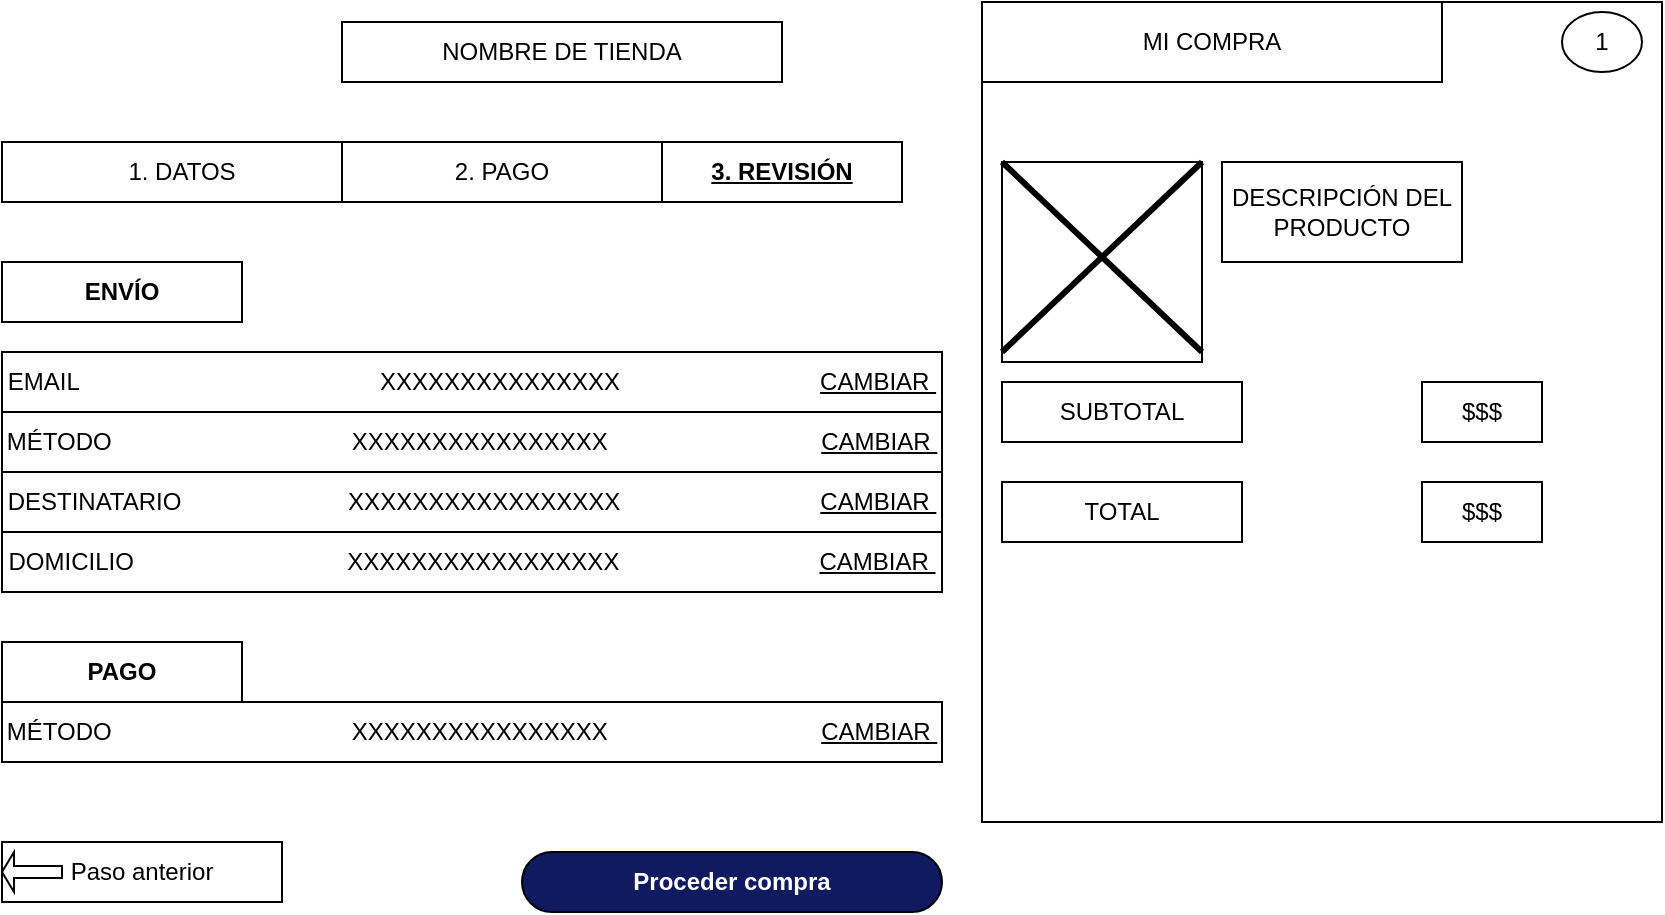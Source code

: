<mxfile version="20.0.1" type="github"><diagram id="x9voMvtJKl3OqSgjmAjE" name="Page-1"><mxGraphModel dx="1108" dy="425" grid="1" gridSize="10" guides="1" tooltips="1" connect="1" arrows="1" fold="1" page="1" pageScale="1" pageWidth="827" pageHeight="1169" math="0" shadow="0"><root><mxCell id="0"/><mxCell id="1" parent="0"/><mxCell id="GWJsUw1KqJ6-vFNVZt81-1" value="NOMBRE DE TIENDA" style="rounded=0;whiteSpace=wrap;html=1;" parent="1" vertex="1"><mxGeometry x="170" y="10" width="220" height="30" as="geometry"/></mxCell><mxCell id="GWJsUw1KqJ6-vFNVZt81-2" value="&lt;span style=&quot;color: rgba(0, 0, 0, 0); font-family: monospace; font-size: 0px; text-align: start;&quot;&gt;%3CmxGraphModel%3E%3Croot%3E%3CmxCell%20id%3D%220%22%2F%3E%3CmxCell%20id%3D%221%22%20parent%3D%220%22%2F%3E%3CmxCell%20id%3D%222%22%20value%3D%221.%20DATOS%22%20style%3D%22rounded%3D0%3BwhiteSpace%3Dwrap%3Bhtml%3D1%3B%22%20vertex%3D%221%22%20parent%3D%221%22%3E%3CmxGeometry%20y%3D%2270%22%20width%3D%2290%22%20height%3D%2230%22%20as%3D%22geometry%22%2F%3E%3C%2FmxCell%3E%3C%2Froot%3E%3C%2FmxGraphModel%3E&lt;/span&gt;" style="rounded=0;whiteSpace=wrap;html=1;" parent="1" vertex="1"><mxGeometry y="70" width="450" height="30" as="geometry"/></mxCell><mxCell id="GWJsUw1KqJ6-vFNVZt81-3" value="" style="rounded=0;whiteSpace=wrap;html=1;" parent="1" vertex="1"><mxGeometry x="490" width="340" height="410" as="geometry"/></mxCell><mxCell id="GWJsUw1KqJ6-vFNVZt81-4" value="MI COMPRA" style="rounded=0;whiteSpace=wrap;html=1;" parent="1" vertex="1"><mxGeometry x="490" width="230" height="40" as="geometry"/></mxCell><mxCell id="GWJsUw1KqJ6-vFNVZt81-5" value="1" style="ellipse;whiteSpace=wrap;html=1;" parent="1" vertex="1"><mxGeometry x="780" y="5" width="40" height="30" as="geometry"/></mxCell><mxCell id="GWJsUw1KqJ6-vFNVZt81-6" value="" style="whiteSpace=wrap;html=1;aspect=fixed;" parent="1" vertex="1"><mxGeometry x="500" y="80" width="100" height="100" as="geometry"/></mxCell><mxCell id="GWJsUw1KqJ6-vFNVZt81-7" value="" style="shape=umlDestroy;whiteSpace=wrap;html=1;strokeWidth=3;" parent="1" vertex="1"><mxGeometry x="500" y="80" width="100" height="95" as="geometry"/></mxCell><mxCell id="GWJsUw1KqJ6-vFNVZt81-8" value="1. DATOS" style="rounded=0;whiteSpace=wrap;html=1;" parent="1" vertex="1"><mxGeometry y="70" width="180" height="30" as="geometry"/></mxCell><mxCell id="GWJsUw1KqJ6-vFNVZt81-9" value="2. PAGO" style="rounded=0;whiteSpace=wrap;html=1;" parent="1" vertex="1"><mxGeometry x="170" y="70" width="160" height="30" as="geometry"/></mxCell><mxCell id="GWJsUw1KqJ6-vFNVZt81-10" value="&lt;u&gt;&lt;b&gt;3. REVISIÓN&lt;/b&gt;&lt;/u&gt;" style="rounded=0;whiteSpace=wrap;html=1;" parent="1" vertex="1"><mxGeometry x="330" y="70" width="120" height="30" as="geometry"/></mxCell><mxCell id="GWJsUw1KqJ6-vFNVZt81-11" value="DESCRIPCIÓN DEL PRODUCTO" style="rounded=0;whiteSpace=wrap;html=1;" parent="1" vertex="1"><mxGeometry x="610" y="80" width="120" height="50" as="geometry"/></mxCell><mxCell id="GWJsUw1KqJ6-vFNVZt81-12" value="SUBTOTAL" style="rounded=0;whiteSpace=wrap;html=1;" parent="1" vertex="1"><mxGeometry x="500" y="190" width="120" height="30" as="geometry"/></mxCell><mxCell id="GWJsUw1KqJ6-vFNVZt81-13" value="TOTAL" style="rounded=0;whiteSpace=wrap;html=1;" parent="1" vertex="1"><mxGeometry x="500" y="240" width="120" height="30" as="geometry"/></mxCell><mxCell id="GWJsUw1KqJ6-vFNVZt81-14" value="$$$" style="rounded=0;whiteSpace=wrap;html=1;" parent="1" vertex="1"><mxGeometry x="710" y="190" width="60" height="30" as="geometry"/></mxCell><mxCell id="GWJsUw1KqJ6-vFNVZt81-15" value="$$$" style="rounded=0;whiteSpace=wrap;html=1;" parent="1" vertex="1"><mxGeometry x="710" y="240" width="60" height="30" as="geometry"/></mxCell><mxCell id="GWJsUw1KqJ6-vFNVZt81-16" value="&lt;b&gt;ENVÍO&lt;/b&gt;" style="rounded=0;whiteSpace=wrap;html=1;" parent="1" vertex="1"><mxGeometry y="130" width="120" height="30" as="geometry"/></mxCell><mxCell id="GWJsUw1KqJ6-vFNVZt81-18" value="&#10;&lt;span style=&quot;color: rgb(0, 0, 0); font-family: Helvetica; font-size: 12px; font-style: normal; font-variant-ligatures: normal; font-variant-caps: normal; font-weight: 400; letter-spacing: normal; orphans: 2; text-align: center; text-indent: 0px; text-transform: none; widows: 2; word-spacing: 0px; -webkit-text-stroke-width: 0px; background-color: rgb(248, 249, 250); text-decoration-thickness: initial; text-decoration-style: initial; text-decoration-color: initial; float: none; display: inline !important;&quot;&gt;XXXXXXXXXXXXXXXXX&lt;/span&gt;&#10;&#10;" style="rounded=0;whiteSpace=wrap;html=1;" parent="1" vertex="1"><mxGeometry y="175" width="470" height="115" as="geometry"/></mxCell><mxCell id="V4AmnyUQNALAAiq78B-r-15" value="EMAIL&amp;nbsp; &amp;nbsp; &amp;nbsp; &amp;nbsp; &amp;nbsp; &amp;nbsp; &amp;nbsp; &amp;nbsp; &amp;nbsp; &amp;nbsp; &amp;nbsp; &amp;nbsp; &amp;nbsp; &amp;nbsp; &amp;nbsp; &amp;nbsp; &amp;nbsp; &amp;nbsp; &amp;nbsp; &amp;nbsp; &amp;nbsp; &amp;nbsp; &amp;nbsp;XXXXXXXXXXXXXXX&amp;nbsp; &amp;nbsp; &amp;nbsp; &amp;nbsp; &amp;nbsp; &amp;nbsp; &amp;nbsp; &amp;nbsp; &amp;nbsp; &amp;nbsp; &amp;nbsp; &amp;nbsp; &amp;nbsp; &amp;nbsp; &amp;nbsp;&amp;nbsp;&lt;u&gt;CAMBIAR&amp;nbsp;&lt;/u&gt;" style="rounded=0;whiteSpace=wrap;html=1;fillColor=#FFFFFF;" parent="1" vertex="1"><mxGeometry y="175" width="470" height="30" as="geometry"/></mxCell><mxCell id="V4AmnyUQNALAAiq78B-r-17" value="&lt;b&gt;PAGO&lt;/b&gt;" style="rounded=0;whiteSpace=wrap;html=1;" parent="1" vertex="1"><mxGeometry y="320" width="120" height="30" as="geometry"/></mxCell><mxCell id="V4AmnyUQNALAAiq78B-r-18" value="MÉTODO&amp;nbsp; &amp;nbsp; &amp;nbsp; &amp;nbsp; &amp;nbsp; &amp;nbsp; &amp;nbsp; &amp;nbsp; &amp;nbsp; &amp;nbsp; &amp;nbsp; &amp;nbsp; &amp;nbsp; &amp;nbsp; &amp;nbsp; &amp;nbsp; &amp;nbsp; &amp;nbsp; XXXXXXXXXXXXXXXX&amp;nbsp; &amp;nbsp; &amp;nbsp; &amp;nbsp; &amp;nbsp; &amp;nbsp; &amp;nbsp; &amp;nbsp; &amp;nbsp; &amp;nbsp; &amp;nbsp; &amp;nbsp; &amp;nbsp; &amp;nbsp; &amp;nbsp; &amp;nbsp;&amp;nbsp;&lt;u&gt;CAMBIAR&amp;nbsp;&lt;/u&gt;" style="rounded=0;whiteSpace=wrap;html=1;fillColor=#FFFFFF;" parent="1" vertex="1"><mxGeometry y="205" width="470" height="30" as="geometry"/></mxCell><mxCell id="V4AmnyUQNALAAiq78B-r-19" value="DESTINATARIO&amp;nbsp; &amp;nbsp; &amp;nbsp; &amp;nbsp; &amp;nbsp; &amp;nbsp; &amp;nbsp; &amp;nbsp; &amp;nbsp; &amp;nbsp; &amp;nbsp; &amp;nbsp; &amp;nbsp;XXXXXXXXXXXXXXXXX&amp;nbsp; &amp;nbsp; &amp;nbsp; &amp;nbsp; &amp;nbsp; &amp;nbsp; &amp;nbsp; &amp;nbsp; &amp;nbsp; &amp;nbsp; &amp;nbsp; &amp;nbsp; &amp;nbsp; &amp;nbsp; &amp;nbsp;&amp;nbsp;&lt;u&gt;CAMBIAR&amp;nbsp;&lt;/u&gt;" style="rounded=0;whiteSpace=wrap;html=1;fillColor=#FFFFFF;" parent="1" vertex="1"><mxGeometry y="235" width="470" height="30" as="geometry"/></mxCell><mxCell id="V4AmnyUQNALAAiq78B-r-21" value="DOMICILIO&amp;nbsp; &amp;nbsp; &amp;nbsp; &amp;nbsp; &amp;nbsp; &amp;nbsp; &amp;nbsp; &amp;nbsp; &amp;nbsp; &amp;nbsp; &amp;nbsp; &amp;nbsp; &amp;nbsp; &amp;nbsp; &amp;nbsp; &amp;nbsp; XXXXXXXXXXXXXXXXX&amp;nbsp; &amp;nbsp; &amp;nbsp; &amp;nbsp; &amp;nbsp; &amp;nbsp; &amp;nbsp; &amp;nbsp; &amp;nbsp; &amp;nbsp; &amp;nbsp; &amp;nbsp; &amp;nbsp; &amp;nbsp; &amp;nbsp;&amp;nbsp;&lt;u&gt;CAMBIAR&amp;nbsp;&lt;/u&gt;" style="rounded=0;whiteSpace=wrap;html=1;fillColor=#FFFFFF;" parent="1" vertex="1"><mxGeometry y="265" width="470" height="30" as="geometry"/></mxCell><mxCell id="V4AmnyUQNALAAiq78B-r-22" value="MÉTODO&amp;nbsp; &amp;nbsp; &amp;nbsp; &amp;nbsp; &amp;nbsp; &amp;nbsp; &amp;nbsp; &amp;nbsp; &amp;nbsp; &amp;nbsp; &amp;nbsp; &amp;nbsp; &amp;nbsp; &amp;nbsp; &amp;nbsp; &amp;nbsp; &amp;nbsp; &amp;nbsp; XXXXXXXXXXXXXXXX&amp;nbsp; &amp;nbsp; &amp;nbsp; &amp;nbsp; &amp;nbsp; &amp;nbsp; &amp;nbsp; &amp;nbsp; &amp;nbsp; &amp;nbsp; &amp;nbsp; &amp;nbsp; &amp;nbsp; &amp;nbsp; &amp;nbsp; &amp;nbsp;&amp;nbsp;&lt;u&gt;CAMBIAR&amp;nbsp;&lt;/u&gt;" style="rounded=0;whiteSpace=wrap;html=1;fillColor=#FFFFFF;" parent="1" vertex="1"><mxGeometry y="350" width="470" height="30" as="geometry"/></mxCell><mxCell id="V4AmnyUQNALAAiq78B-r-23" value="Paso anterior" style="rounded=0;whiteSpace=wrap;html=1;" parent="1" vertex="1"><mxGeometry y="420" width="140" height="30" as="geometry"/></mxCell><mxCell id="V4AmnyUQNALAAiq78B-r-26" value="" style="shape=singleArrow;direction=west;whiteSpace=wrap;html=1;fillColor=#FFFFFF;" parent="1" vertex="1"><mxGeometry y="425" width="30" height="20" as="geometry"/></mxCell><mxCell id="L-ihwPsyrDCnJKTOfqfO-1" value="&lt;font color=&quot;#ffffff&quot;&gt;&lt;b&gt;Proceder compra&lt;/b&gt;&lt;/font&gt;" style="rounded=1;whiteSpace=wrap;html=1;arcSize=50;fillColor=#0F1A61;" parent="1" vertex="1"><mxGeometry x="260" y="425" width="210" height="30" as="geometry"/></mxCell></root></mxGraphModel></diagram></mxfile>